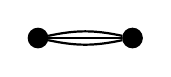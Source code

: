 \begin{tikzpicture}
  \node[circle,fill=black,inner sep=2.5pt,draw] (a) at (180:0.6cm) {};
  \node[circle,fill=black,inner sep=2.5pt,draw] (b) at (0:0.6cm) {};
  \draw[thick] (a) edge[bend left=12] (b);
  \draw[thick] (a) edge[bend right=12] (b);
  \draw[thick] (a) -- (b);
\end{tikzpicture}
